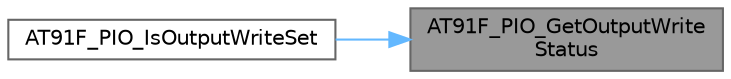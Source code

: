 digraph "AT91F_PIO_GetOutputWriteStatus"
{
 // LATEX_PDF_SIZE
  bgcolor="transparent";
  edge [fontname=Helvetica,fontsize=10,labelfontname=Helvetica,labelfontsize=10];
  node [fontname=Helvetica,fontsize=10,shape=box,height=0.2,width=0.4];
  rankdir="RL";
  Node1 [id="Node000001",label="AT91F_PIO_GetOutputWrite\lStatus",height=0.2,width=0.4,color="gray40", fillcolor="grey60", style="filled", fontcolor="black",tooltip="Return PIO Output Write Status."];
  Node1 -> Node2 [id="edge2_Node000001_Node000002",dir="back",color="steelblue1",style="solid",tooltip=" "];
  Node2 [id="Node000002",label="AT91F_PIO_IsOutputWriteSet",height=0.2,width=0.4,color="grey40", fillcolor="white", style="filled",URL="$_g_c_c_2_a_r_m7___a_t91_s_a_m7_s_2lib___a_t91_s_a_m7_x256_8h.html#ad591390d4734d3e2fc6c6c00c65c2513",tooltip="Test if PIO OutputWrite is Set."];
}
